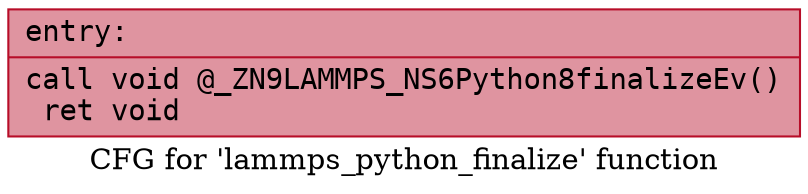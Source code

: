 digraph "CFG for 'lammps_python_finalize' function" {
	label="CFG for 'lammps_python_finalize' function";

	Node0x55bdf7d8e3a0 [shape=record,color="#b70d28ff", style=filled, fillcolor="#b70d2870" fontname="Courier",label="{entry:\l|  call void @_ZN9LAMMPS_NS6Python8finalizeEv()\l  ret void\l}"];
}
